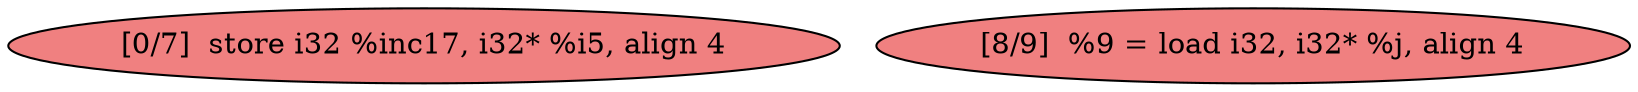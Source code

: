 
digraph G {


node520 [fillcolor=lightcoral,label="[0/7]  store i32 %inc17, i32* %i5, align 4",shape=ellipse,style=filled ]
node519 [fillcolor=lightcoral,label="[8/9]  %9 = load i32, i32* %j, align 4",shape=ellipse,style=filled ]



}
